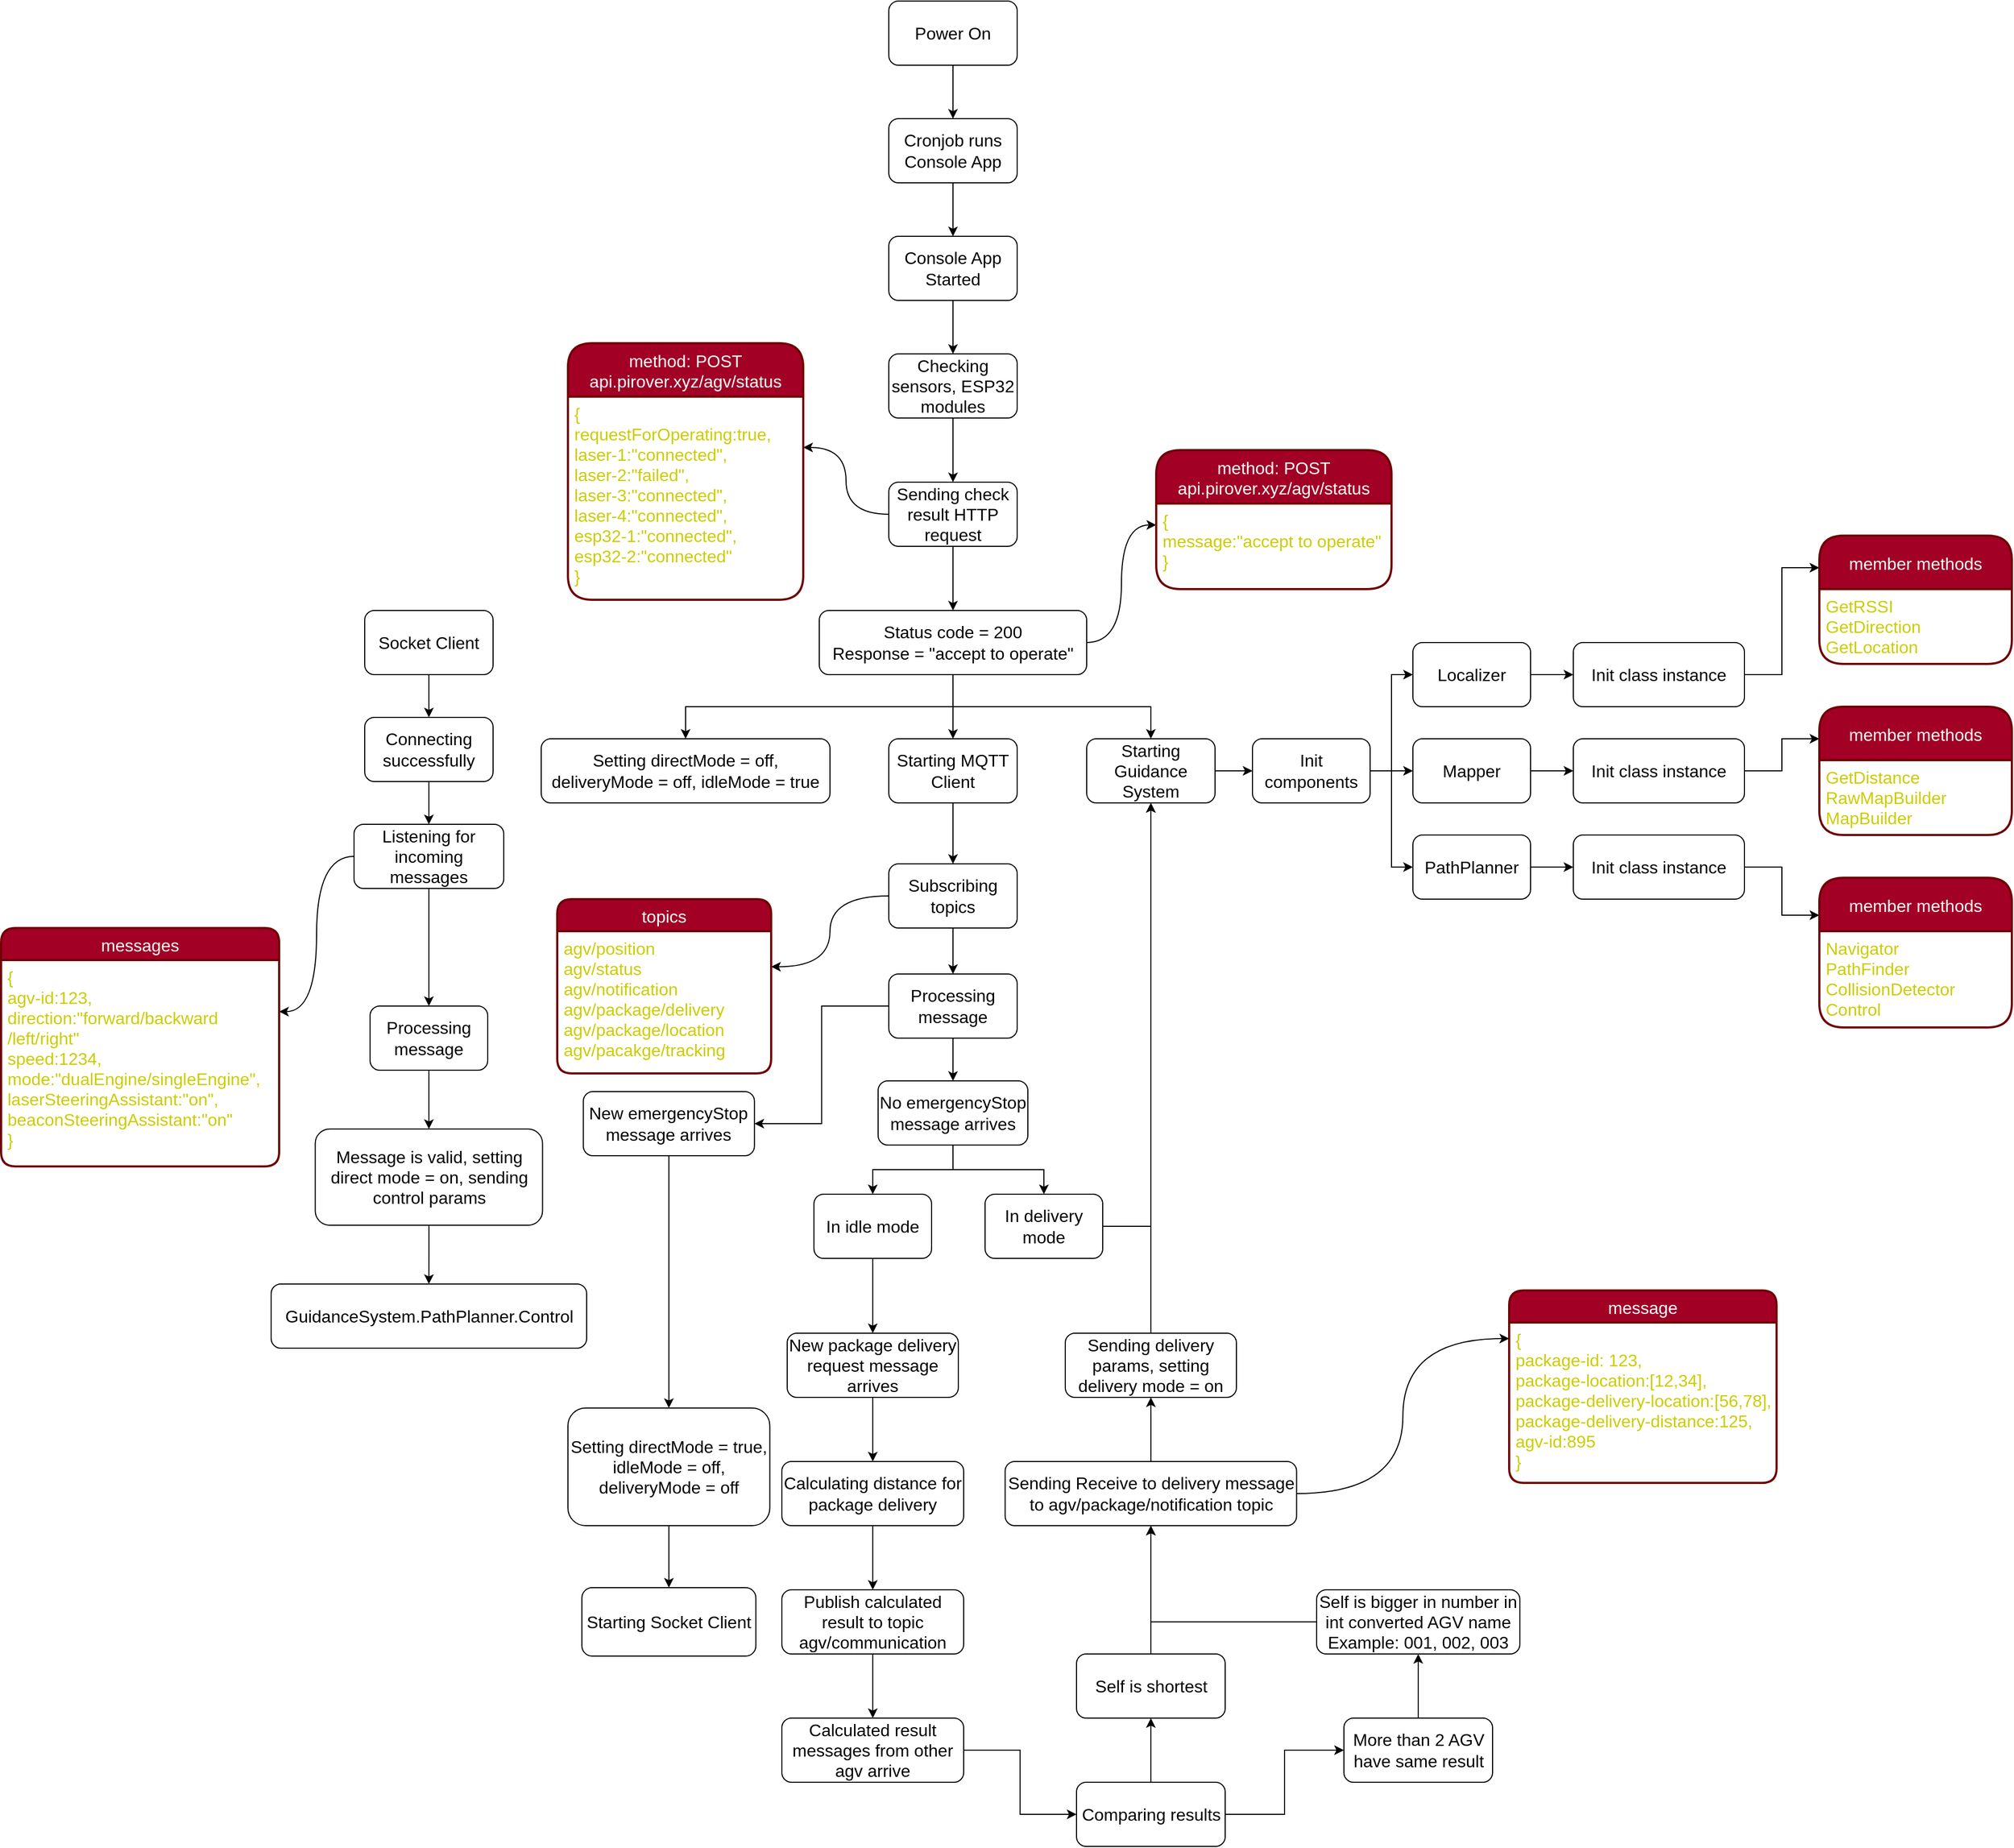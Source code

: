 <mxfile version="20.3.0" type="device"><diagram id="7xVPWneTRoVno8-dG6Q2" name="Page-1"><mxGraphModel dx="2508" dy="1383" grid="1" gridSize="10" guides="1" tooltips="1" connect="1" arrows="1" fold="1" page="1" pageScale="1" pageWidth="827" pageHeight="1169" math="0" shadow="0"><root><mxCell id="0"/><mxCell id="1" parent="0"/><mxCell id="IUSvbhdWocREedLGnye7-3" style="edgeStyle=orthogonalEdgeStyle;rounded=0;orthogonalLoop=1;jettySize=auto;html=1;entryX=0.5;entryY=0;entryDx=0;entryDy=0;fontSize=18;" parent="1" source="IUSvbhdWocREedLGnye7-1" target="IUSvbhdWocREedLGnye7-2" edge="1"><mxGeometry relative="1" as="geometry"/></mxCell><mxCell id="IUSvbhdWocREedLGnye7-1" value="&lt;font size=&quot;3&quot;&gt;Power On&lt;/font&gt;" style="rounded=1;whiteSpace=wrap;html=1;" parent="1" vertex="1"><mxGeometry x="900" y="20" width="120" height="60" as="geometry"/></mxCell><mxCell id="IUSvbhdWocREedLGnye7-5" style="edgeStyle=orthogonalEdgeStyle;rounded=0;orthogonalLoop=1;jettySize=auto;html=1;entryX=0.5;entryY=0;entryDx=0;entryDy=0;fontSize=18;" parent="1" source="IUSvbhdWocREedLGnye7-2" target="IUSvbhdWocREedLGnye7-4" edge="1"><mxGeometry relative="1" as="geometry"/></mxCell><mxCell id="IUSvbhdWocREedLGnye7-2" value="&lt;font size=&quot;3&quot;&gt;Cronjob runs Console App&lt;/font&gt;" style="rounded=1;whiteSpace=wrap;html=1;" parent="1" vertex="1"><mxGeometry x="900" y="130" width="120" height="60" as="geometry"/></mxCell><mxCell id="IUSvbhdWocREedLGnye7-7" style="edgeStyle=orthogonalEdgeStyle;rounded=0;orthogonalLoop=1;jettySize=auto;html=1;entryX=0.5;entryY=0;entryDx=0;entryDy=0;fontSize=18;" parent="1" source="IUSvbhdWocREedLGnye7-4" target="IUSvbhdWocREedLGnye7-6" edge="1"><mxGeometry relative="1" as="geometry"/></mxCell><mxCell id="IUSvbhdWocREedLGnye7-4" value="&lt;font size=&quot;3&quot;&gt;Console App Started&lt;/font&gt;" style="rounded=1;whiteSpace=wrap;html=1;" parent="1" vertex="1"><mxGeometry x="900" y="240" width="120" height="60" as="geometry"/></mxCell><mxCell id="IUSvbhdWocREedLGnye7-9" style="edgeStyle=orthogonalEdgeStyle;rounded=0;orthogonalLoop=1;jettySize=auto;html=1;entryX=0.5;entryY=0;entryDx=0;entryDy=0;fontSize=18;" parent="1" source="IUSvbhdWocREedLGnye7-6" target="IUSvbhdWocREedLGnye7-8" edge="1"><mxGeometry relative="1" as="geometry"/></mxCell><mxCell id="IUSvbhdWocREedLGnye7-6" value="&lt;font size=&quot;3&quot;&gt;Checking sensors, ESP32 modules&lt;/font&gt;" style="rounded=1;whiteSpace=wrap;html=1;" parent="1" vertex="1"><mxGeometry x="900" y="350" width="120" height="60" as="geometry"/></mxCell><mxCell id="IUSvbhdWocREedLGnye7-13" style="edgeStyle=orthogonalEdgeStyle;rounded=0;orthogonalLoop=1;jettySize=auto;html=1;entryX=1;entryY=0.25;entryDx=0;entryDy=0;fontSize=18;elbow=vertical;curved=1;" parent="1" source="IUSvbhdWocREedLGnye7-8" target="IUSvbhdWocREedLGnye7-14" edge="1"><mxGeometry relative="1" as="geometry"><mxPoint x="810" y="422.5" as="targetPoint"/></mxGeometry></mxCell><mxCell id="IUSvbhdWocREedLGnye7-16" style="edgeStyle=orthogonalEdgeStyle;rounded=0;orthogonalLoop=1;jettySize=auto;html=1;entryX=0.5;entryY=0;entryDx=0;entryDy=0;fontSize=16;" parent="1" source="IUSvbhdWocREedLGnye7-8" target="IUSvbhdWocREedLGnye7-15" edge="1"><mxGeometry relative="1" as="geometry"/></mxCell><mxCell id="IUSvbhdWocREedLGnye7-8" value="&lt;font size=&quot;3&quot;&gt;Sending check result HTTP request&lt;/font&gt;" style="rounded=1;whiteSpace=wrap;html=1;" parent="1" vertex="1"><mxGeometry x="900" y="470" width="120" height="60" as="geometry"/></mxCell><mxCell id="IUSvbhdWocREedLGnye7-10" value="method: POST&#10;api.pirover.xyz/agv/status" style="swimlane;childLayout=stackLayout;horizontal=1;startSize=50;horizontalStack=0;rounded=1;fontSize=16;fontStyle=0;strokeWidth=2;resizeParent=0;resizeLast=1;shadow=0;dashed=0;align=center;fillColor=#a20025;fontColor=#ffffff;strokeColor=#6F0000;" parent="1" vertex="1"><mxGeometry x="600" y="340" width="220" height="240" as="geometry"/></mxCell><mxCell id="IUSvbhdWocREedLGnye7-14" value="{&#10;requestForOperating:true,&#10;laser-1:&quot;connected&quot;,&#10;laser-2:&quot;failed&quot;,&#10;laser-3:&quot;connected&quot;,&#10;laser-4:&quot;connected&quot;,&#10;esp32-1:&quot;connected&quot;,&#10;esp32-2:&quot;connected&quot;&#10;}" style="align=left;strokeColor=none;fillColor=none;spacingLeft=4;fontSize=16;verticalAlign=top;resizable=0;rotatable=0;part=1;fontColor=#CCCC00;" parent="IUSvbhdWocREedLGnye7-10" vertex="1"><mxGeometry y="50" width="220" height="190" as="geometry"/></mxCell><mxCell id="IUSvbhdWocREedLGnye7-19" style="edgeStyle=orthogonalEdgeStyle;rounded=0;orthogonalLoop=1;jettySize=auto;html=1;fontSize=16;" parent="1" source="IUSvbhdWocREedLGnye7-15" target="IUSvbhdWocREedLGnye7-17" edge="1"><mxGeometry relative="1" as="geometry"/></mxCell><mxCell id="IUSvbhdWocREedLGnye7-22" style="edgeStyle=orthogonalEdgeStyle;rounded=0;orthogonalLoop=1;jettySize=auto;html=1;fontSize=16;entryX=0;entryY=0.25;entryDx=0;entryDy=0;curved=1;" parent="1" source="IUSvbhdWocREedLGnye7-15" target="IUSvbhdWocREedLGnye7-21" edge="1"><mxGeometry relative="1" as="geometry"><mxPoint x="1200" y="580" as="targetPoint"/></mxGeometry></mxCell><mxCell id="l9Eqn2yTUninPNjd28q4-4" style="edgeStyle=orthogonalEdgeStyle;rounded=0;orthogonalLoop=1;jettySize=auto;html=1;entryX=0.5;entryY=0;entryDx=0;entryDy=0;fontSize=16;" edge="1" parent="1" source="IUSvbhdWocREedLGnye7-15" target="l9Eqn2yTUninPNjd28q4-2"><mxGeometry relative="1" as="geometry"/></mxCell><mxCell id="l9Eqn2yTUninPNjd28q4-203" style="edgeStyle=orthogonalEdgeStyle;rounded=0;orthogonalLoop=1;jettySize=auto;html=1;entryX=0.5;entryY=0;entryDx=0;entryDy=0;fontSize=16;" edge="1" parent="1" source="IUSvbhdWocREedLGnye7-15" target="l9Eqn2yTUninPNjd28q4-202"><mxGeometry relative="1" as="geometry"/></mxCell><mxCell id="IUSvbhdWocREedLGnye7-15" value="&lt;font size=&quot;3&quot;&gt;Status code = 200&lt;br&gt;Response = &quot;accept to operate&quot;&lt;br&gt;&lt;/font&gt;" style="rounded=1;whiteSpace=wrap;html=1;" parent="1" vertex="1"><mxGeometry x="835" y="590" width="250" height="60" as="geometry"/></mxCell><mxCell id="l9Eqn2yTUninPNjd28q4-21" style="edgeStyle=orthogonalEdgeStyle;rounded=0;orthogonalLoop=1;jettySize=auto;html=1;entryX=0.5;entryY=0;entryDx=0;entryDy=0;fontSize=16;" edge="1" parent="1" source="IUSvbhdWocREedLGnye7-17" target="l9Eqn2yTUninPNjd28q4-5"><mxGeometry relative="1" as="geometry"/></mxCell><mxCell id="IUSvbhdWocREedLGnye7-17" value="&lt;span style=&quot;font-size: 16px;&quot;&gt;Starting MQTT Client&lt;/span&gt;" style="rounded=1;whiteSpace=wrap;html=1;" parent="1" vertex="1"><mxGeometry x="900" y="710" width="120" height="60" as="geometry"/></mxCell><mxCell id="IUSvbhdWocREedLGnye7-20" value="method: POST&#10;api.pirover.xyz/agv/status" style="swimlane;childLayout=stackLayout;horizontal=1;startSize=50;horizontalStack=0;rounded=1;fontSize=16;fontStyle=0;strokeWidth=2;resizeParent=0;resizeLast=1;shadow=0;dashed=0;align=center;fillColor=#a20025;fontColor=#ffffff;strokeColor=#6F0000;" parent="1" vertex="1"><mxGeometry x="1150" y="440" width="220" height="130" as="geometry"/></mxCell><mxCell id="IUSvbhdWocREedLGnye7-21" value="{&#10;message:&quot;accept to operate&quot;&#10;}" style="align=left;strokeColor=none;fillColor=none;spacingLeft=4;fontSize=16;verticalAlign=top;resizable=0;rotatable=0;part=1;fontColor=#CCCC00;" parent="IUSvbhdWocREedLGnye7-20" vertex="1"><mxGeometry y="50" width="220" height="80" as="geometry"/></mxCell><mxCell id="l9Eqn2yTUninPNjd28q4-205" style="edgeStyle=orthogonalEdgeStyle;rounded=0;orthogonalLoop=1;jettySize=auto;html=1;entryX=0.5;entryY=0;entryDx=0;entryDy=0;fontSize=16;" edge="1" parent="1" source="l9Eqn2yTUninPNjd28q4-1" target="l9Eqn2yTUninPNjd28q4-124"><mxGeometry relative="1" as="geometry"/></mxCell><mxCell id="l9Eqn2yTUninPNjd28q4-1" value="&lt;span style=&quot;font-size: 16px;&quot;&gt;Socket Client&lt;/span&gt;" style="rounded=1;whiteSpace=wrap;html=1;" vertex="1" parent="1"><mxGeometry x="410" y="590" width="120" height="60" as="geometry"/></mxCell><mxCell id="l9Eqn2yTUninPNjd28q4-52" style="edgeStyle=orthogonalEdgeStyle;rounded=0;orthogonalLoop=1;jettySize=auto;html=1;entryX=0;entryY=0.5;entryDx=0;entryDy=0;fontSize=16;" edge="1" parent="1" source="l9Eqn2yTUninPNjd28q4-2" target="l9Eqn2yTUninPNjd28q4-50"><mxGeometry relative="1" as="geometry"/></mxCell><mxCell id="l9Eqn2yTUninPNjd28q4-2" value="&lt;span style=&quot;font-size: 16px;&quot;&gt;Starting Guidance System&lt;/span&gt;" style="rounded=1;whiteSpace=wrap;html=1;" vertex="1" parent="1"><mxGeometry x="1085" y="710" width="120" height="60" as="geometry"/></mxCell><mxCell id="l9Eqn2yTUninPNjd28q4-8" style="edgeStyle=orthogonalEdgeStyle;rounded=0;orthogonalLoop=1;jettySize=auto;html=1;entryX=1;entryY=0.25;entryDx=0;entryDy=0;fontSize=16;curved=1;" edge="1" parent="1" source="l9Eqn2yTUninPNjd28q4-5" target="l9Eqn2yTUninPNjd28q4-19"><mxGeometry relative="1" as="geometry"><mxPoint x="835" y="925" as="targetPoint"/></mxGeometry></mxCell><mxCell id="l9Eqn2yTUninPNjd28q4-191" style="edgeStyle=orthogonalEdgeStyle;rounded=0;orthogonalLoop=1;jettySize=auto;html=1;entryX=0.5;entryY=0;entryDx=0;entryDy=0;fontSize=16;" edge="1" parent="1" source="l9Eqn2yTUninPNjd28q4-5" target="l9Eqn2yTUninPNjd28q4-188"><mxGeometry relative="1" as="geometry"/></mxCell><mxCell id="l9Eqn2yTUninPNjd28q4-5" value="&lt;span style=&quot;font-size: 16px;&quot;&gt;Subscribing topics&lt;/span&gt;" style="rounded=1;whiteSpace=wrap;html=1;" vertex="1" parent="1"><mxGeometry x="900" y="827" width="120" height="60" as="geometry"/></mxCell><mxCell id="l9Eqn2yTUninPNjd28q4-18" value="topics" style="swimlane;childLayout=stackLayout;horizontal=1;startSize=30;horizontalStack=0;rounded=1;fontSize=16;fontStyle=0;strokeWidth=2;resizeParent=0;resizeLast=1;shadow=0;dashed=0;align=center;fillColor=#a20025;fontColor=#ffffff;strokeColor=#6F0000;" vertex="1" parent="1"><mxGeometry x="590" y="860" width="200" height="163" as="geometry"/></mxCell><mxCell id="l9Eqn2yTUninPNjd28q4-19" value="agv/position&#10;agv/status&#10;agv/notification&#10;agv/package/delivery&#10;agv/package/location&#10;agv/pacakge/tracking" style="align=left;strokeColor=none;fillColor=none;spacingLeft=4;fontSize=16;verticalAlign=top;resizable=0;rotatable=0;part=1;fontColor=#CCCC00;" vertex="1" parent="l9Eqn2yTUninPNjd28q4-18"><mxGeometry y="30" width="200" height="133" as="geometry"/></mxCell><mxCell id="l9Eqn2yTUninPNjd28q4-39" style="edgeStyle=orthogonalEdgeStyle;curved=1;rounded=0;orthogonalLoop=1;jettySize=auto;html=1;exitX=0.5;exitY=1;exitDx=0;exitDy=0;fontSize=16;" edge="1" parent="l9Eqn2yTUninPNjd28q4-18" source="l9Eqn2yTUninPNjd28q4-19" target="l9Eqn2yTUninPNjd28q4-19"><mxGeometry relative="1" as="geometry"/></mxCell><mxCell id="l9Eqn2yTUninPNjd28q4-133" style="edgeStyle=orthogonalEdgeStyle;curved=1;rounded=0;orthogonalLoop=1;jettySize=auto;html=1;exitX=0.5;exitY=1;exitDx=0;exitDy=0;fontSize=16;" edge="1" parent="l9Eqn2yTUninPNjd28q4-18" source="l9Eqn2yTUninPNjd28q4-19" target="l9Eqn2yTUninPNjd28q4-19"><mxGeometry relative="1" as="geometry"/></mxCell><mxCell id="l9Eqn2yTUninPNjd28q4-27" style="edgeStyle=orthogonalEdgeStyle;rounded=0;orthogonalLoop=1;jettySize=auto;html=1;fontSize=16;entryX=0.5;entryY=0;entryDx=0;entryDy=0;" edge="1" parent="1" source="l9Eqn2yTUninPNjd28q4-22" target="l9Eqn2yTUninPNjd28q4-26"><mxGeometry relative="1" as="geometry"><mxPoint x="885" y="1376" as="targetPoint"/></mxGeometry></mxCell><mxCell id="l9Eqn2yTUninPNjd28q4-22" value="&lt;span style=&quot;font-size: 16px;&quot;&gt;New package delivery request message arrives&lt;/span&gt;" style="rounded=1;whiteSpace=wrap;html=1;" vertex="1" parent="1"><mxGeometry x="805" y="1266" width="160" height="60" as="geometry"/></mxCell><mxCell id="l9Eqn2yTUninPNjd28q4-30" style="edgeStyle=orthogonalEdgeStyle;curved=1;rounded=0;orthogonalLoop=1;jettySize=auto;html=1;entryX=0.5;entryY=0;entryDx=0;entryDy=0;fontSize=16;" edge="1" parent="1" source="l9Eqn2yTUninPNjd28q4-26" target="l9Eqn2yTUninPNjd28q4-28"><mxGeometry relative="1" as="geometry"/></mxCell><mxCell id="l9Eqn2yTUninPNjd28q4-26" value="&lt;span style=&quot;font-size: 16px;&quot;&gt;Calculating distance for package delivery&lt;/span&gt;" style="rounded=1;whiteSpace=wrap;html=1;" vertex="1" parent="1"><mxGeometry x="800" y="1386" width="170" height="60" as="geometry"/></mxCell><mxCell id="l9Eqn2yTUninPNjd28q4-34" style="edgeStyle=orthogonalEdgeStyle;curved=1;rounded=0;orthogonalLoop=1;jettySize=auto;html=1;entryX=0.5;entryY=0;entryDx=0;entryDy=0;fontSize=16;" edge="1" parent="1" source="l9Eqn2yTUninPNjd28q4-28" target="l9Eqn2yTUninPNjd28q4-31"><mxGeometry relative="1" as="geometry"/></mxCell><mxCell id="l9Eqn2yTUninPNjd28q4-28" value="&lt;span style=&quot;font-size: 16px;&quot;&gt;Publish calculated result to topic agv/communication&lt;/span&gt;" style="rounded=1;whiteSpace=wrap;html=1;" vertex="1" parent="1"><mxGeometry x="800" y="1506" width="170" height="60" as="geometry"/></mxCell><mxCell id="l9Eqn2yTUninPNjd28q4-35" style="edgeStyle=orthogonalEdgeStyle;rounded=0;orthogonalLoop=1;jettySize=auto;html=1;entryX=0;entryY=0.5;entryDx=0;entryDy=0;fontSize=16;" edge="1" parent="1" source="l9Eqn2yTUninPNjd28q4-31" target="l9Eqn2yTUninPNjd28q4-33"><mxGeometry relative="1" as="geometry"/></mxCell><mxCell id="l9Eqn2yTUninPNjd28q4-31" value="&lt;span style=&quot;font-size: 16px;&quot;&gt;Calculated result messages from other agv arrive&lt;/span&gt;" style="rounded=1;whiteSpace=wrap;html=1;" vertex="1" parent="1"><mxGeometry x="800" y="1626" width="170" height="60" as="geometry"/></mxCell><mxCell id="l9Eqn2yTUninPNjd28q4-135" style="edgeStyle=orthogonalEdgeStyle;curved=1;rounded=0;orthogonalLoop=1;jettySize=auto;html=1;entryX=0.5;entryY=1;entryDx=0;entryDy=0;fontSize=16;" edge="1" parent="1" source="l9Eqn2yTUninPNjd28q4-33" target="l9Eqn2yTUninPNjd28q4-134"><mxGeometry relative="1" as="geometry"/></mxCell><mxCell id="l9Eqn2yTUninPNjd28q4-141" style="edgeStyle=orthogonalEdgeStyle;rounded=0;orthogonalLoop=1;jettySize=auto;html=1;entryX=0;entryY=0.5;entryDx=0;entryDy=0;fontSize=16;" edge="1" parent="1" source="l9Eqn2yTUninPNjd28q4-33" target="l9Eqn2yTUninPNjd28q4-140"><mxGeometry relative="1" as="geometry"/></mxCell><mxCell id="l9Eqn2yTUninPNjd28q4-33" value="&lt;span style=&quot;font-size: 16px;&quot;&gt;Comparing results&lt;/span&gt;" style="rounded=1;whiteSpace=wrap;html=1;" vertex="1" parent="1"><mxGeometry x="1075.5" y="1686" width="139" height="60" as="geometry"/></mxCell><mxCell id="l9Eqn2yTUninPNjd28q4-36" value="message" style="swimlane;childLayout=stackLayout;horizontal=1;startSize=30;horizontalStack=0;rounded=1;fontSize=16;fontStyle=0;strokeWidth=2;resizeParent=0;resizeLast=1;shadow=0;dashed=0;align=center;fillColor=#a20025;fontColor=#ffffff;strokeColor=#6F0000;" vertex="1" parent="1"><mxGeometry x="1480" y="1226" width="250" height="180" as="geometry"/></mxCell><mxCell id="l9Eqn2yTUninPNjd28q4-37" value="{&#10;package-id: 123,&#10;package-location:[12,34],&#10;package-delivery-location:[56,78],&#10;package-delivery-distance:125,&#10;agv-id:895&#10;}" style="align=left;strokeColor=none;fillColor=none;spacingLeft=4;fontSize=16;verticalAlign=top;resizable=0;rotatable=0;part=1;fontColor=#CCCC00;" vertex="1" parent="l9Eqn2yTUninPNjd28q4-36"><mxGeometry y="30" width="250" height="150" as="geometry"/></mxCell><mxCell id="l9Eqn2yTUninPNjd28q4-149" style="edgeStyle=orthogonalEdgeStyle;rounded=0;orthogonalLoop=1;jettySize=auto;html=1;entryX=0.5;entryY=1;entryDx=0;entryDy=0;fontSize=16;" edge="1" parent="1" source="l9Eqn2yTUninPNjd28q4-40" target="l9Eqn2yTUninPNjd28q4-2"><mxGeometry relative="1" as="geometry"/></mxCell><mxCell id="l9Eqn2yTUninPNjd28q4-40" value="&lt;span style=&quot;font-size: 16px;&quot;&gt;Sending delivery params, setting delivery mode = on&lt;/span&gt;" style="rounded=1;whiteSpace=wrap;html=1;" vertex="1" parent="1"><mxGeometry x="1065" y="1266" width="160" height="60" as="geometry"/></mxCell><mxCell id="l9Eqn2yTUninPNjd28q4-45" style="edgeStyle=orthogonalEdgeStyle;rounded=0;orthogonalLoop=1;jettySize=auto;html=1;entryX=0.5;entryY=0;entryDx=0;entryDy=0;fontSize=16;" edge="1" parent="1" source="l9Eqn2yTUninPNjd28q4-43" target="l9Eqn2yTUninPNjd28q4-22"><mxGeometry relative="1" as="geometry"/></mxCell><mxCell id="l9Eqn2yTUninPNjd28q4-43" value="&lt;span style=&quot;font-size: 16px;&quot;&gt;In idle mode&lt;/span&gt;" style="rounded=1;whiteSpace=wrap;html=1;" vertex="1" parent="1"><mxGeometry x="830" y="1136" width="110" height="60" as="geometry"/></mxCell><mxCell id="l9Eqn2yTUninPNjd28q4-201" style="edgeStyle=orthogonalEdgeStyle;rounded=0;orthogonalLoop=1;jettySize=auto;html=1;entryX=0.5;entryY=1;entryDx=0;entryDy=0;fontSize=16;" edge="1" parent="1" source="l9Eqn2yTUninPNjd28q4-47" target="l9Eqn2yTUninPNjd28q4-2"><mxGeometry relative="1" as="geometry"><Array as="points"><mxPoint x="1145" y="1166"/></Array></mxGeometry></mxCell><mxCell id="l9Eqn2yTUninPNjd28q4-47" value="&lt;span style=&quot;font-size: 16px;&quot;&gt;In delivery mode&lt;/span&gt;" style="rounded=1;whiteSpace=wrap;html=1;" vertex="1" parent="1"><mxGeometry x="990" y="1136" width="110" height="60" as="geometry"/></mxCell><mxCell id="l9Eqn2yTUninPNjd28q4-56" style="edgeStyle=orthogonalEdgeStyle;rounded=0;orthogonalLoop=1;jettySize=auto;html=1;entryX=0;entryY=0.5;entryDx=0;entryDy=0;fontSize=16;" edge="1" parent="1" source="l9Eqn2yTUninPNjd28q4-50" target="l9Eqn2yTUninPNjd28q4-54"><mxGeometry relative="1" as="geometry"/></mxCell><mxCell id="l9Eqn2yTUninPNjd28q4-57" style="edgeStyle=orthogonalEdgeStyle;rounded=0;orthogonalLoop=1;jettySize=auto;html=1;entryX=0;entryY=0.5;entryDx=0;entryDy=0;fontSize=16;" edge="1" parent="1" source="l9Eqn2yTUninPNjd28q4-50" target="l9Eqn2yTUninPNjd28q4-53"><mxGeometry relative="1" as="geometry"/></mxCell><mxCell id="l9Eqn2yTUninPNjd28q4-58" style="edgeStyle=orthogonalEdgeStyle;rounded=0;orthogonalLoop=1;jettySize=auto;html=1;entryX=0;entryY=0.5;entryDx=0;entryDy=0;fontSize=16;" edge="1" parent="1" source="l9Eqn2yTUninPNjd28q4-50" target="l9Eqn2yTUninPNjd28q4-55"><mxGeometry relative="1" as="geometry"/></mxCell><mxCell id="l9Eqn2yTUninPNjd28q4-50" value="&lt;span style=&quot;font-size: 16px;&quot;&gt;Init components&lt;/span&gt;" style="rounded=1;whiteSpace=wrap;html=1;" vertex="1" parent="1"><mxGeometry x="1240" y="710" width="110" height="60" as="geometry"/></mxCell><mxCell id="l9Eqn2yTUninPNjd28q4-62" style="edgeStyle=orthogonalEdgeStyle;rounded=0;orthogonalLoop=1;jettySize=auto;html=1;fontSize=16;" edge="1" parent="1" source="l9Eqn2yTUninPNjd28q4-53" target="l9Eqn2yTUninPNjd28q4-59"><mxGeometry relative="1" as="geometry"/></mxCell><mxCell id="l9Eqn2yTUninPNjd28q4-53" value="&lt;span style=&quot;font-size: 16px;&quot;&gt;Localizer&lt;/span&gt;" style="rounded=1;whiteSpace=wrap;html=1;" vertex="1" parent="1"><mxGeometry x="1390" y="620" width="110" height="60" as="geometry"/></mxCell><mxCell id="l9Eqn2yTUninPNjd28q4-63" style="edgeStyle=orthogonalEdgeStyle;rounded=0;orthogonalLoop=1;jettySize=auto;html=1;fontSize=16;" edge="1" parent="1" source="l9Eqn2yTUninPNjd28q4-54" target="l9Eqn2yTUninPNjd28q4-60"><mxGeometry relative="1" as="geometry"/></mxCell><mxCell id="l9Eqn2yTUninPNjd28q4-54" value="&lt;span style=&quot;font-size: 16px;&quot;&gt;Mapper&lt;/span&gt;" style="rounded=1;whiteSpace=wrap;html=1;" vertex="1" parent="1"><mxGeometry x="1390" y="710" width="110" height="60" as="geometry"/></mxCell><mxCell id="l9Eqn2yTUninPNjd28q4-64" style="edgeStyle=orthogonalEdgeStyle;rounded=0;orthogonalLoop=1;jettySize=auto;html=1;fontSize=16;" edge="1" parent="1" source="l9Eqn2yTUninPNjd28q4-55" target="l9Eqn2yTUninPNjd28q4-61"><mxGeometry relative="1" as="geometry"/></mxCell><mxCell id="l9Eqn2yTUninPNjd28q4-55" value="&lt;span style=&quot;font-size: 16px;&quot;&gt;PathPlanner&lt;/span&gt;" style="rounded=1;whiteSpace=wrap;html=1;" vertex="1" parent="1"><mxGeometry x="1390" y="800" width="110" height="60" as="geometry"/></mxCell><mxCell id="l9Eqn2yTUninPNjd28q4-78" style="edgeStyle=orthogonalEdgeStyle;rounded=0;orthogonalLoop=1;jettySize=auto;html=1;entryX=0;entryY=0.25;entryDx=0;entryDy=0;fontSize=16;" edge="1" parent="1" source="l9Eqn2yTUninPNjd28q4-59" target="l9Eqn2yTUninPNjd28q4-75"><mxGeometry relative="1" as="geometry"/></mxCell><mxCell id="l9Eqn2yTUninPNjd28q4-59" value="&lt;span style=&quot;font-size: 16px;&quot;&gt;Init class instance&lt;/span&gt;" style="rounded=1;whiteSpace=wrap;html=1;" vertex="1" parent="1"><mxGeometry x="1540" y="620" width="160" height="60" as="geometry"/></mxCell><mxCell id="l9Eqn2yTUninPNjd28q4-88" style="edgeStyle=orthogonalEdgeStyle;rounded=0;orthogonalLoop=1;jettySize=auto;html=1;entryX=0;entryY=0.25;entryDx=0;entryDy=0;fontSize=16;" edge="1" parent="1" source="l9Eqn2yTUninPNjd28q4-60" target="l9Eqn2yTUninPNjd28q4-86"><mxGeometry relative="1" as="geometry"/></mxCell><mxCell id="l9Eqn2yTUninPNjd28q4-60" value="&lt;span style=&quot;font-size: 16px;&quot;&gt;Init class instance&lt;/span&gt;" style="rounded=1;whiteSpace=wrap;html=1;" vertex="1" parent="1"><mxGeometry x="1540" y="710" width="160" height="60" as="geometry"/></mxCell><mxCell id="l9Eqn2yTUninPNjd28q4-84" style="edgeStyle=orthogonalEdgeStyle;rounded=0;orthogonalLoop=1;jettySize=auto;html=1;entryX=0;entryY=0.25;entryDx=0;entryDy=0;fontSize=16;" edge="1" parent="1" source="l9Eqn2yTUninPNjd28q4-61" target="l9Eqn2yTUninPNjd28q4-81"><mxGeometry relative="1" as="geometry"/></mxCell><mxCell id="l9Eqn2yTUninPNjd28q4-61" value="&lt;span style=&quot;font-size: 16px;&quot;&gt;Init class instance&lt;/span&gt;" style="rounded=1;whiteSpace=wrap;html=1;" vertex="1" parent="1"><mxGeometry x="1540" y="800" width="160" height="60" as="geometry"/></mxCell><mxCell id="l9Eqn2yTUninPNjd28q4-75" value="member methods" style="swimlane;childLayout=stackLayout;horizontal=1;startSize=50;horizontalStack=0;rounded=1;fontSize=16;fontStyle=0;strokeWidth=2;resizeParent=0;resizeLast=1;shadow=0;dashed=0;align=center;fillColor=#a20025;fontColor=#ffffff;strokeColor=#6F0000;" vertex="1" parent="1"><mxGeometry x="1770" y="520" width="180" height="120" as="geometry"/></mxCell><mxCell id="l9Eqn2yTUninPNjd28q4-76" value="GetRSSI&#10;GetDirection&#10;GetLocation" style="align=left;strokeColor=none;fillColor=none;spacingLeft=4;fontSize=16;verticalAlign=top;resizable=0;rotatable=0;part=1;fontColor=#CCCC00;" vertex="1" parent="l9Eqn2yTUninPNjd28q4-75"><mxGeometry y="50" width="180" height="70" as="geometry"/></mxCell><mxCell id="l9Eqn2yTUninPNjd28q4-81" value="member methods" style="swimlane;childLayout=stackLayout;horizontal=1;startSize=50;horizontalStack=0;rounded=1;fontSize=16;fontStyle=0;strokeWidth=2;resizeParent=0;resizeLast=1;shadow=0;dashed=0;align=center;fillColor=#a20025;fontColor=#ffffff;strokeColor=#6F0000;" vertex="1" parent="1"><mxGeometry x="1770" y="840" width="180" height="140" as="geometry"/></mxCell><mxCell id="l9Eqn2yTUninPNjd28q4-82" value="Navigator&#10;PathFinder&#10;CollisionDetector&#10;Control" style="align=left;strokeColor=none;fillColor=none;spacingLeft=4;fontSize=16;verticalAlign=top;resizable=0;rotatable=0;part=1;fontColor=#CCCC00;" vertex="1" parent="l9Eqn2yTUninPNjd28q4-81"><mxGeometry y="50" width="180" height="90" as="geometry"/></mxCell><mxCell id="l9Eqn2yTUninPNjd28q4-86" value="member methods" style="swimlane;childLayout=stackLayout;horizontal=1;startSize=50;horizontalStack=0;rounded=1;fontSize=16;fontStyle=0;strokeWidth=2;resizeParent=0;resizeLast=1;shadow=0;dashed=0;align=center;fillColor=#a20025;fontColor=#ffffff;strokeColor=#6F0000;" vertex="1" parent="1"><mxGeometry x="1770" y="680" width="180" height="120" as="geometry"/></mxCell><mxCell id="l9Eqn2yTUninPNjd28q4-87" value="GetDistance&#10;RawMapBuilder&#10;MapBuilder&#10;" style="align=left;strokeColor=none;fillColor=none;spacingLeft=4;fontSize=16;verticalAlign=top;resizable=0;rotatable=0;part=1;fontColor=#CCCC00;" vertex="1" parent="l9Eqn2yTUninPNjd28q4-86"><mxGeometry y="50" width="180" height="70" as="geometry"/></mxCell><mxCell id="l9Eqn2yTUninPNjd28q4-206" style="edgeStyle=orthogonalEdgeStyle;rounded=0;orthogonalLoop=1;jettySize=auto;html=1;entryX=0.5;entryY=0;entryDx=0;entryDy=0;fontSize=16;" edge="1" parent="1" source="l9Eqn2yTUninPNjd28q4-124" target="l9Eqn2yTUninPNjd28q4-127"><mxGeometry relative="1" as="geometry"/></mxCell><mxCell id="l9Eqn2yTUninPNjd28q4-124" value="&lt;span style=&quot;font-size: 16px;&quot;&gt;Connecting successfully&lt;/span&gt;" style="rounded=1;whiteSpace=wrap;html=1;" vertex="1" parent="1"><mxGeometry x="410" y="690" width="120" height="60" as="geometry"/></mxCell><mxCell id="l9Eqn2yTUninPNjd28q4-132" style="edgeStyle=orthogonalEdgeStyle;rounded=0;orthogonalLoop=1;jettySize=auto;html=1;entryX=1;entryY=0.25;entryDx=0;entryDy=0;fontSize=16;curved=1;" edge="1" parent="1" source="l9Eqn2yTUninPNjd28q4-127" target="l9Eqn2yTUninPNjd28q4-130"><mxGeometry relative="1" as="geometry"/></mxCell><mxCell id="l9Eqn2yTUninPNjd28q4-154" style="edgeStyle=orthogonalEdgeStyle;rounded=0;orthogonalLoop=1;jettySize=auto;html=1;entryX=0.5;entryY=0;entryDx=0;entryDy=0;fontSize=16;" edge="1" parent="1" source="l9Eqn2yTUninPNjd28q4-127" target="l9Eqn2yTUninPNjd28q4-153"><mxGeometry relative="1" as="geometry"/></mxCell><mxCell id="l9Eqn2yTUninPNjd28q4-127" value="&lt;span style=&quot;font-size: 16px;&quot;&gt;Listening for incoming messages&lt;/span&gt;" style="rounded=1;whiteSpace=wrap;html=1;" vertex="1" parent="1"><mxGeometry x="400" y="790" width="140" height="60" as="geometry"/></mxCell><mxCell id="l9Eqn2yTUninPNjd28q4-129" value="messages" style="swimlane;childLayout=stackLayout;horizontal=1;startSize=30;horizontalStack=0;rounded=1;fontSize=16;fontStyle=0;strokeWidth=2;resizeParent=0;resizeLast=1;shadow=0;dashed=0;align=center;fillColor=#a20025;fontColor=#ffffff;strokeColor=#6F0000;" vertex="1" parent="1"><mxGeometry x="70" y="887" width="260" height="223" as="geometry"/></mxCell><mxCell id="l9Eqn2yTUninPNjd28q4-130" value="{&#10;agv-id:123,&#10;direction:&quot;forward/backward&#10;/left/right&quot;&#10;speed:1234,&#10;mode:&quot;dualEngine/singleEngine&quot;,&#10;laserSteeringAssistant:&quot;on&quot;,&#10;beaconSteeringAssistant:&quot;on&quot;&#10;}" style="align=left;strokeColor=none;fillColor=none;spacingLeft=4;fontSize=16;verticalAlign=top;resizable=0;rotatable=0;part=1;fontColor=#CCCC00;" vertex="1" parent="l9Eqn2yTUninPNjd28q4-129"><mxGeometry y="30" width="260" height="193" as="geometry"/></mxCell><mxCell id="l9Eqn2yTUninPNjd28q4-131" style="edgeStyle=orthogonalEdgeStyle;curved=1;rounded=0;orthogonalLoop=1;jettySize=auto;html=1;exitX=0.5;exitY=1;exitDx=0;exitDy=0;fontSize=16;" edge="1" parent="l9Eqn2yTUninPNjd28q4-129" source="l9Eqn2yTUninPNjd28q4-130" target="l9Eqn2yTUninPNjd28q4-130"><mxGeometry relative="1" as="geometry"/></mxCell><mxCell id="l9Eqn2yTUninPNjd28q4-152" style="edgeStyle=orthogonalEdgeStyle;rounded=0;orthogonalLoop=1;jettySize=auto;html=1;entryX=0.5;entryY=1;entryDx=0;entryDy=0;fontSize=16;" edge="1" parent="1" source="l9Eqn2yTUninPNjd28q4-134" target="l9Eqn2yTUninPNjd28q4-142"><mxGeometry relative="1" as="geometry"/></mxCell><mxCell id="l9Eqn2yTUninPNjd28q4-134" value="&lt;span style=&quot;font-size: 16px;&quot;&gt;Self is shortest&lt;/span&gt;" style="rounded=1;whiteSpace=wrap;html=1;" vertex="1" parent="1"><mxGeometry x="1075.5" y="1566" width="139" height="60" as="geometry"/></mxCell><mxCell id="l9Eqn2yTUninPNjd28q4-147" style="edgeStyle=orthogonalEdgeStyle;curved=1;rounded=0;orthogonalLoop=1;jettySize=auto;html=1;entryX=0.5;entryY=1;entryDx=0;entryDy=0;fontSize=16;" edge="1" parent="1" source="l9Eqn2yTUninPNjd28q4-140" target="l9Eqn2yTUninPNjd28q4-146"><mxGeometry relative="1" as="geometry"/></mxCell><mxCell id="l9Eqn2yTUninPNjd28q4-140" value="&lt;span style=&quot;font-size: 16px;&quot;&gt;More than 2 AGV have same result&lt;/span&gt;" style="rounded=1;whiteSpace=wrap;html=1;" vertex="1" parent="1"><mxGeometry x="1325.5" y="1626" width="139" height="60" as="geometry"/></mxCell><mxCell id="l9Eqn2yTUninPNjd28q4-143" style="edgeStyle=orthogonalEdgeStyle;curved=1;rounded=0;orthogonalLoop=1;jettySize=auto;html=1;entryX=0;entryY=0.25;entryDx=0;entryDy=0;fontSize=16;" edge="1" parent="1" source="l9Eqn2yTUninPNjd28q4-142" target="l9Eqn2yTUninPNjd28q4-36"><mxGeometry relative="1" as="geometry"/></mxCell><mxCell id="l9Eqn2yTUninPNjd28q4-144" style="edgeStyle=orthogonalEdgeStyle;curved=1;rounded=0;orthogonalLoop=1;jettySize=auto;html=1;entryX=0.5;entryY=1;entryDx=0;entryDy=0;fontSize=16;" edge="1" parent="1" source="l9Eqn2yTUninPNjd28q4-142" target="l9Eqn2yTUninPNjd28q4-40"><mxGeometry relative="1" as="geometry"/></mxCell><mxCell id="l9Eqn2yTUninPNjd28q4-142" value="&lt;span style=&quot;font-size: 16px;&quot;&gt;Sending Receive to delivery message to agv/package/notification topic&lt;/span&gt;" style="rounded=1;whiteSpace=wrap;html=1;" vertex="1" parent="1"><mxGeometry x="1008.75" y="1386" width="272.5" height="60" as="geometry"/></mxCell><mxCell id="l9Eqn2yTUninPNjd28q4-151" style="edgeStyle=orthogonalEdgeStyle;rounded=0;orthogonalLoop=1;jettySize=auto;html=1;entryX=0.5;entryY=1;entryDx=0;entryDy=0;fontSize=16;" edge="1" parent="1" source="l9Eqn2yTUninPNjd28q4-146" target="l9Eqn2yTUninPNjd28q4-142"><mxGeometry relative="1" as="geometry"/></mxCell><mxCell id="l9Eqn2yTUninPNjd28q4-146" value="&lt;span style=&quot;font-size: 16px;&quot;&gt;Self is bigger in number in int converted AGV name&lt;br&gt;Example: 001, 002, 003&lt;br&gt;&lt;/span&gt;" style="rounded=1;whiteSpace=wrap;html=1;" vertex="1" parent="1"><mxGeometry x="1300" y="1506" width="190" height="60" as="geometry"/></mxCell><mxCell id="l9Eqn2yTUninPNjd28q4-156" style="edgeStyle=orthogonalEdgeStyle;rounded=0;orthogonalLoop=1;jettySize=auto;html=1;entryX=0.5;entryY=0;entryDx=0;entryDy=0;fontSize=16;" edge="1" parent="1" source="l9Eqn2yTUninPNjd28q4-153" target="l9Eqn2yTUninPNjd28q4-155"><mxGeometry relative="1" as="geometry"/></mxCell><mxCell id="l9Eqn2yTUninPNjd28q4-153" value="&lt;span style=&quot;font-size: 16px;&quot;&gt;Processing message&lt;/span&gt;" style="rounded=1;whiteSpace=wrap;html=1;" vertex="1" parent="1"><mxGeometry x="415" y="960" width="110" height="60" as="geometry"/></mxCell><mxCell id="l9Eqn2yTUninPNjd28q4-185" style="edgeStyle=orthogonalEdgeStyle;rounded=0;orthogonalLoop=1;jettySize=auto;html=1;entryX=0.5;entryY=0;entryDx=0;entryDy=0;fontSize=16;" edge="1" parent="1" source="l9Eqn2yTUninPNjd28q4-155" target="l9Eqn2yTUninPNjd28q4-157"><mxGeometry relative="1" as="geometry"/></mxCell><mxCell id="l9Eqn2yTUninPNjd28q4-155" value="&lt;span style=&quot;font-size: 16px;&quot;&gt;Message is valid, setting direct mode = on, sending control params&lt;/span&gt;" style="rounded=1;whiteSpace=wrap;html=1;" vertex="1" parent="1"><mxGeometry x="363.75" y="1075" width="212.5" height="90" as="geometry"/></mxCell><mxCell id="l9Eqn2yTUninPNjd28q4-157" value="&lt;span style=&quot;font-size: 16px;&quot;&gt;GuidanceSystem.PathPlanner.Control&lt;/span&gt;" style="rounded=1;whiteSpace=wrap;html=1;" vertex="1" parent="1"><mxGeometry x="322.5" y="1220" width="295" height="60" as="geometry"/></mxCell><mxCell id="l9Eqn2yTUninPNjd28q4-192" style="edgeStyle=orthogonalEdgeStyle;rounded=0;orthogonalLoop=1;jettySize=auto;html=1;entryX=0.5;entryY=0;entryDx=0;entryDy=0;fontSize=16;" edge="1" parent="1" source="l9Eqn2yTUninPNjd28q4-188" target="l9Eqn2yTUninPNjd28q4-189"><mxGeometry relative="1" as="geometry"/></mxCell><mxCell id="l9Eqn2yTUninPNjd28q4-198" style="edgeStyle=orthogonalEdgeStyle;rounded=0;orthogonalLoop=1;jettySize=auto;html=1;entryX=1;entryY=0.5;entryDx=0;entryDy=0;fontSize=16;" edge="1" parent="1" source="l9Eqn2yTUninPNjd28q4-188" target="l9Eqn2yTUninPNjd28q4-195"><mxGeometry relative="1" as="geometry"/></mxCell><mxCell id="l9Eqn2yTUninPNjd28q4-188" value="&lt;span style=&quot;font-size: 16px;&quot;&gt;Processing message&lt;/span&gt;" style="rounded=1;whiteSpace=wrap;html=1;" vertex="1" parent="1"><mxGeometry x="900" y="930" width="120" height="60" as="geometry"/></mxCell><mxCell id="l9Eqn2yTUninPNjd28q4-193" style="edgeStyle=orthogonalEdgeStyle;rounded=0;orthogonalLoop=1;jettySize=auto;html=1;entryX=0.5;entryY=0;entryDx=0;entryDy=0;fontSize=16;" edge="1" parent="1" source="l9Eqn2yTUninPNjd28q4-189" target="l9Eqn2yTUninPNjd28q4-43"><mxGeometry relative="1" as="geometry"/></mxCell><mxCell id="l9Eqn2yTUninPNjd28q4-194" style="edgeStyle=orthogonalEdgeStyle;rounded=0;orthogonalLoop=1;jettySize=auto;html=1;entryX=0.5;entryY=0;entryDx=0;entryDy=0;fontSize=16;" edge="1" parent="1" source="l9Eqn2yTUninPNjd28q4-189" target="l9Eqn2yTUninPNjd28q4-47"><mxGeometry relative="1" as="geometry"/></mxCell><mxCell id="l9Eqn2yTUninPNjd28q4-189" value="&lt;span style=&quot;font-size: 16px;&quot;&gt;No emergencyStop message arrives&lt;/span&gt;" style="rounded=1;whiteSpace=wrap;html=1;" vertex="1" parent="1"><mxGeometry x="890" y="1030" width="140" height="60" as="geometry"/></mxCell><mxCell id="l9Eqn2yTUninPNjd28q4-204" style="edgeStyle=orthogonalEdgeStyle;rounded=0;orthogonalLoop=1;jettySize=auto;html=1;entryX=0.5;entryY=0;entryDx=0;entryDy=0;fontSize=16;" edge="1" parent="1" source="l9Eqn2yTUninPNjd28q4-195" target="l9Eqn2yTUninPNjd28q4-199"><mxGeometry relative="1" as="geometry"/></mxCell><mxCell id="l9Eqn2yTUninPNjd28q4-195" value="&lt;span style=&quot;font-size: 16px;&quot;&gt;New emergencyStop message arrives&lt;/span&gt;" style="rounded=1;whiteSpace=wrap;html=1;" vertex="1" parent="1"><mxGeometry x="614.38" y="1040" width="160" height="60" as="geometry"/></mxCell><mxCell id="l9Eqn2yTUninPNjd28q4-208" style="edgeStyle=orthogonalEdgeStyle;rounded=0;orthogonalLoop=1;jettySize=auto;html=1;entryX=0.5;entryY=0;entryDx=0;entryDy=0;fontSize=16;" edge="1" parent="1" source="l9Eqn2yTUninPNjd28q4-199" target="l9Eqn2yTUninPNjd28q4-207"><mxGeometry relative="1" as="geometry"/></mxCell><mxCell id="l9Eqn2yTUninPNjd28q4-199" value="&lt;span style=&quot;font-size: 16px;&quot;&gt;Setting directMode = true, idleMode = off, deliveryMode = off&lt;/span&gt;" style="rounded=1;whiteSpace=wrap;html=1;" vertex="1" parent="1"><mxGeometry x="600" y="1336" width="188.75" height="110" as="geometry"/></mxCell><mxCell id="l9Eqn2yTUninPNjd28q4-202" value="&lt;span style=&quot;font-size: 16px;&quot;&gt;Setting directMode = off, deliveryMode = off, idleMode = true&lt;/span&gt;" style="rounded=1;whiteSpace=wrap;html=1;" vertex="1" parent="1"><mxGeometry x="575" y="710" width="270" height="60" as="geometry"/></mxCell><mxCell id="l9Eqn2yTUninPNjd28q4-207" value="&lt;span style=&quot;font-size: 16px;&quot;&gt;Starting Socket Client&lt;/span&gt;" style="rounded=1;whiteSpace=wrap;html=1;" vertex="1" parent="1"><mxGeometry x="613.05" y="1504" width="162.66" height="64" as="geometry"/></mxCell></root></mxGraphModel></diagram></mxfile>